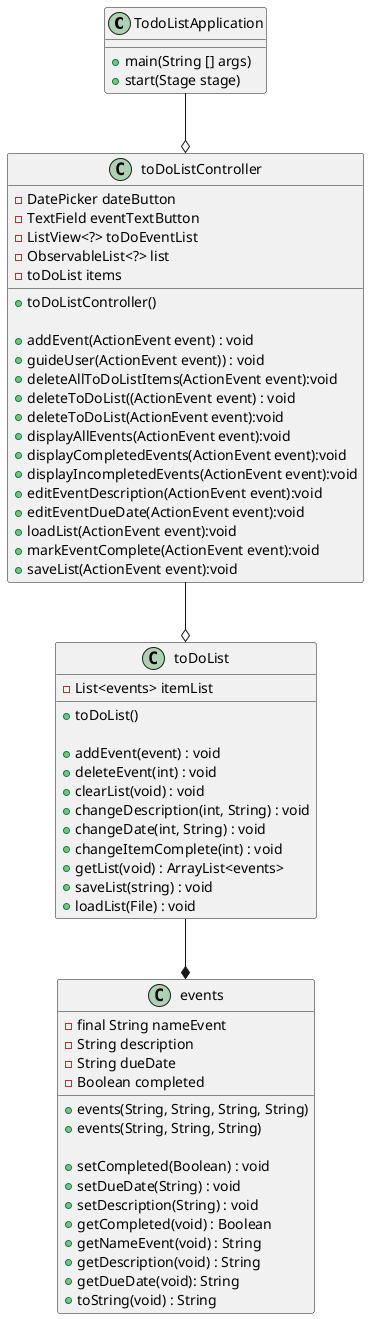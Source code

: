 @startuml

class TodoListApplication{
    'methods
    + main(String [] args)
    + start(Stage stage)
}

class toDoListController{
    'attributes
    - DatePicker dateButton
    - TextField eventTextButton
    - ListView<?> toDoEventList
    - ObservableList<?> list
    - toDoList items

    'methods
    + toDoListController()

    +addEvent(ActionEvent event) : void
    +guideUser(ActionEvent event)) : void
    +deleteAllToDoListItems(ActionEvent event):void
    +deleteToDoList((ActionEvent event) : void
    +deleteToDoList(ActionEvent event):void
    +displayAllEvents(ActionEvent event):void
    +displayCompletedEvents(ActionEvent event):void
    +displayIncompletedEvents(ActionEvent event):void
    +editEventDescription(ActionEvent event):void
    +editEventDueDate(ActionEvent event):void
    +loadList(ActionEvent event):void
    +markEventComplete(ActionEvent event):void
    +saveList(ActionEvent event):void
}

TodoListApplication --o toDoListController

class toDoList{
    'attributes
    -List<events> itemList

    'methods
    +toDoList()

    +addEvent(event) : void
    +deleteEvent(int) : void
    +clearList(void) : void
    +changeDescription(int, String) : void
    +changeDate(int, String) : void
    +changeItemComplete(int) : void
    +getList(void) : ArrayList<events>
    +saveList(string) : void
    +loadList(File) : void
}

class events{
    'attributes
    - final String nameEvent
    - String description
    - String dueDate
    - Boolean completed

    'methods
    + events(String, String, String, String)
    + events(String, String, String)

    +setCompleted(Boolean) : void
    +setDueDate(String) : void
    +setDescription(String) : void
    +getCompleted(void) : Boolean
    +getNameEvent(void) : String
    +getDescription(void) : String
    +getDueDate(void): String
    +toString(void) : String
}

toDoList --* events

toDoListController --o toDoList

@enduml